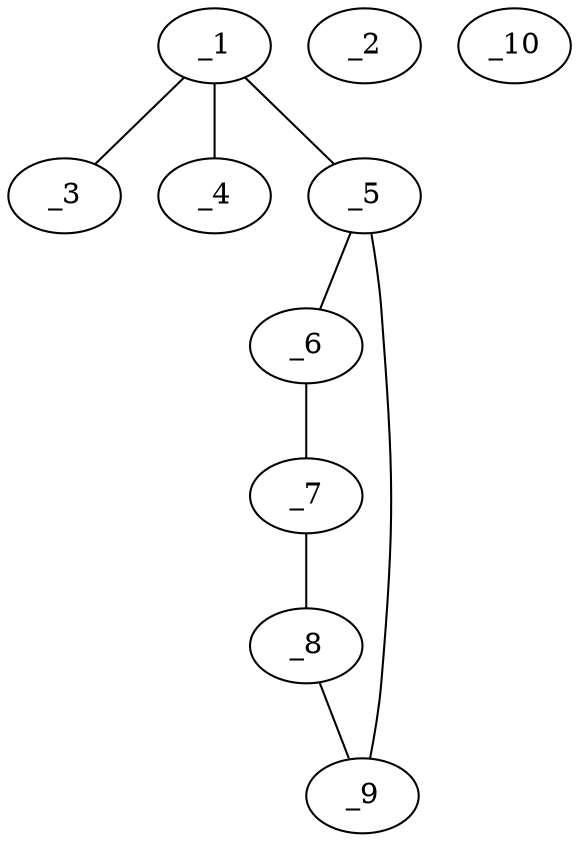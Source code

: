 graph molid679112 {
	_1	 [charge=2,
		chem=34,
		symbol="Pt ",
		x="2.9511",
		y="0.8649"];
	_3	 [charge=0,
		chem=4,
		symbol="N  ",
		x="3.9021",
		y="0.5559"];
	_1 -- _3	 [valence=1];
	_4	 [charge=0,
		chem=4,
		symbol="N  ",
		x=2,
		y="0.5559"];
	_1 -- _4	 [valence=1];
	_5	 [charge=1,
		chem=4,
		symbol="N  ",
		x="2.9511",
		y="-0.1351"];
	_1 -- _5	 [valence=1];
	_2	 [charge="-1",
		chem=7,
		symbol="Cl ",
		x="2.3633",
		y="1.6739"];
	_6	 [charge=0,
		chem=1,
		symbol="C  ",
		x="2.142",
		y="-0.7229"];
	_5 -- _6	 [valence=2];
	_9	 [charge=0,
		chem=1,
		symbol="C  ",
		x="3.7601",
		y="-0.7229"];
	_5 -- _9	 [valence=1];
	_7	 [charge=0,
		chem=2,
		symbol="O  ",
		x="2.451",
		y="-1.6739"];
	_6 -- _7	 [valence=1];
	_8	 [charge=0,
		chem=1,
		symbol="C  ",
		x="3.451",
		y="-1.6739"];
	_7 -- _8	 [valence=1];
	_8 -- _9	 [valence=2];
	_10	 [charge="-1",
		chem=7,
		symbol="Cl ",
		x="3.5388",
		y="1.6739"];
}
